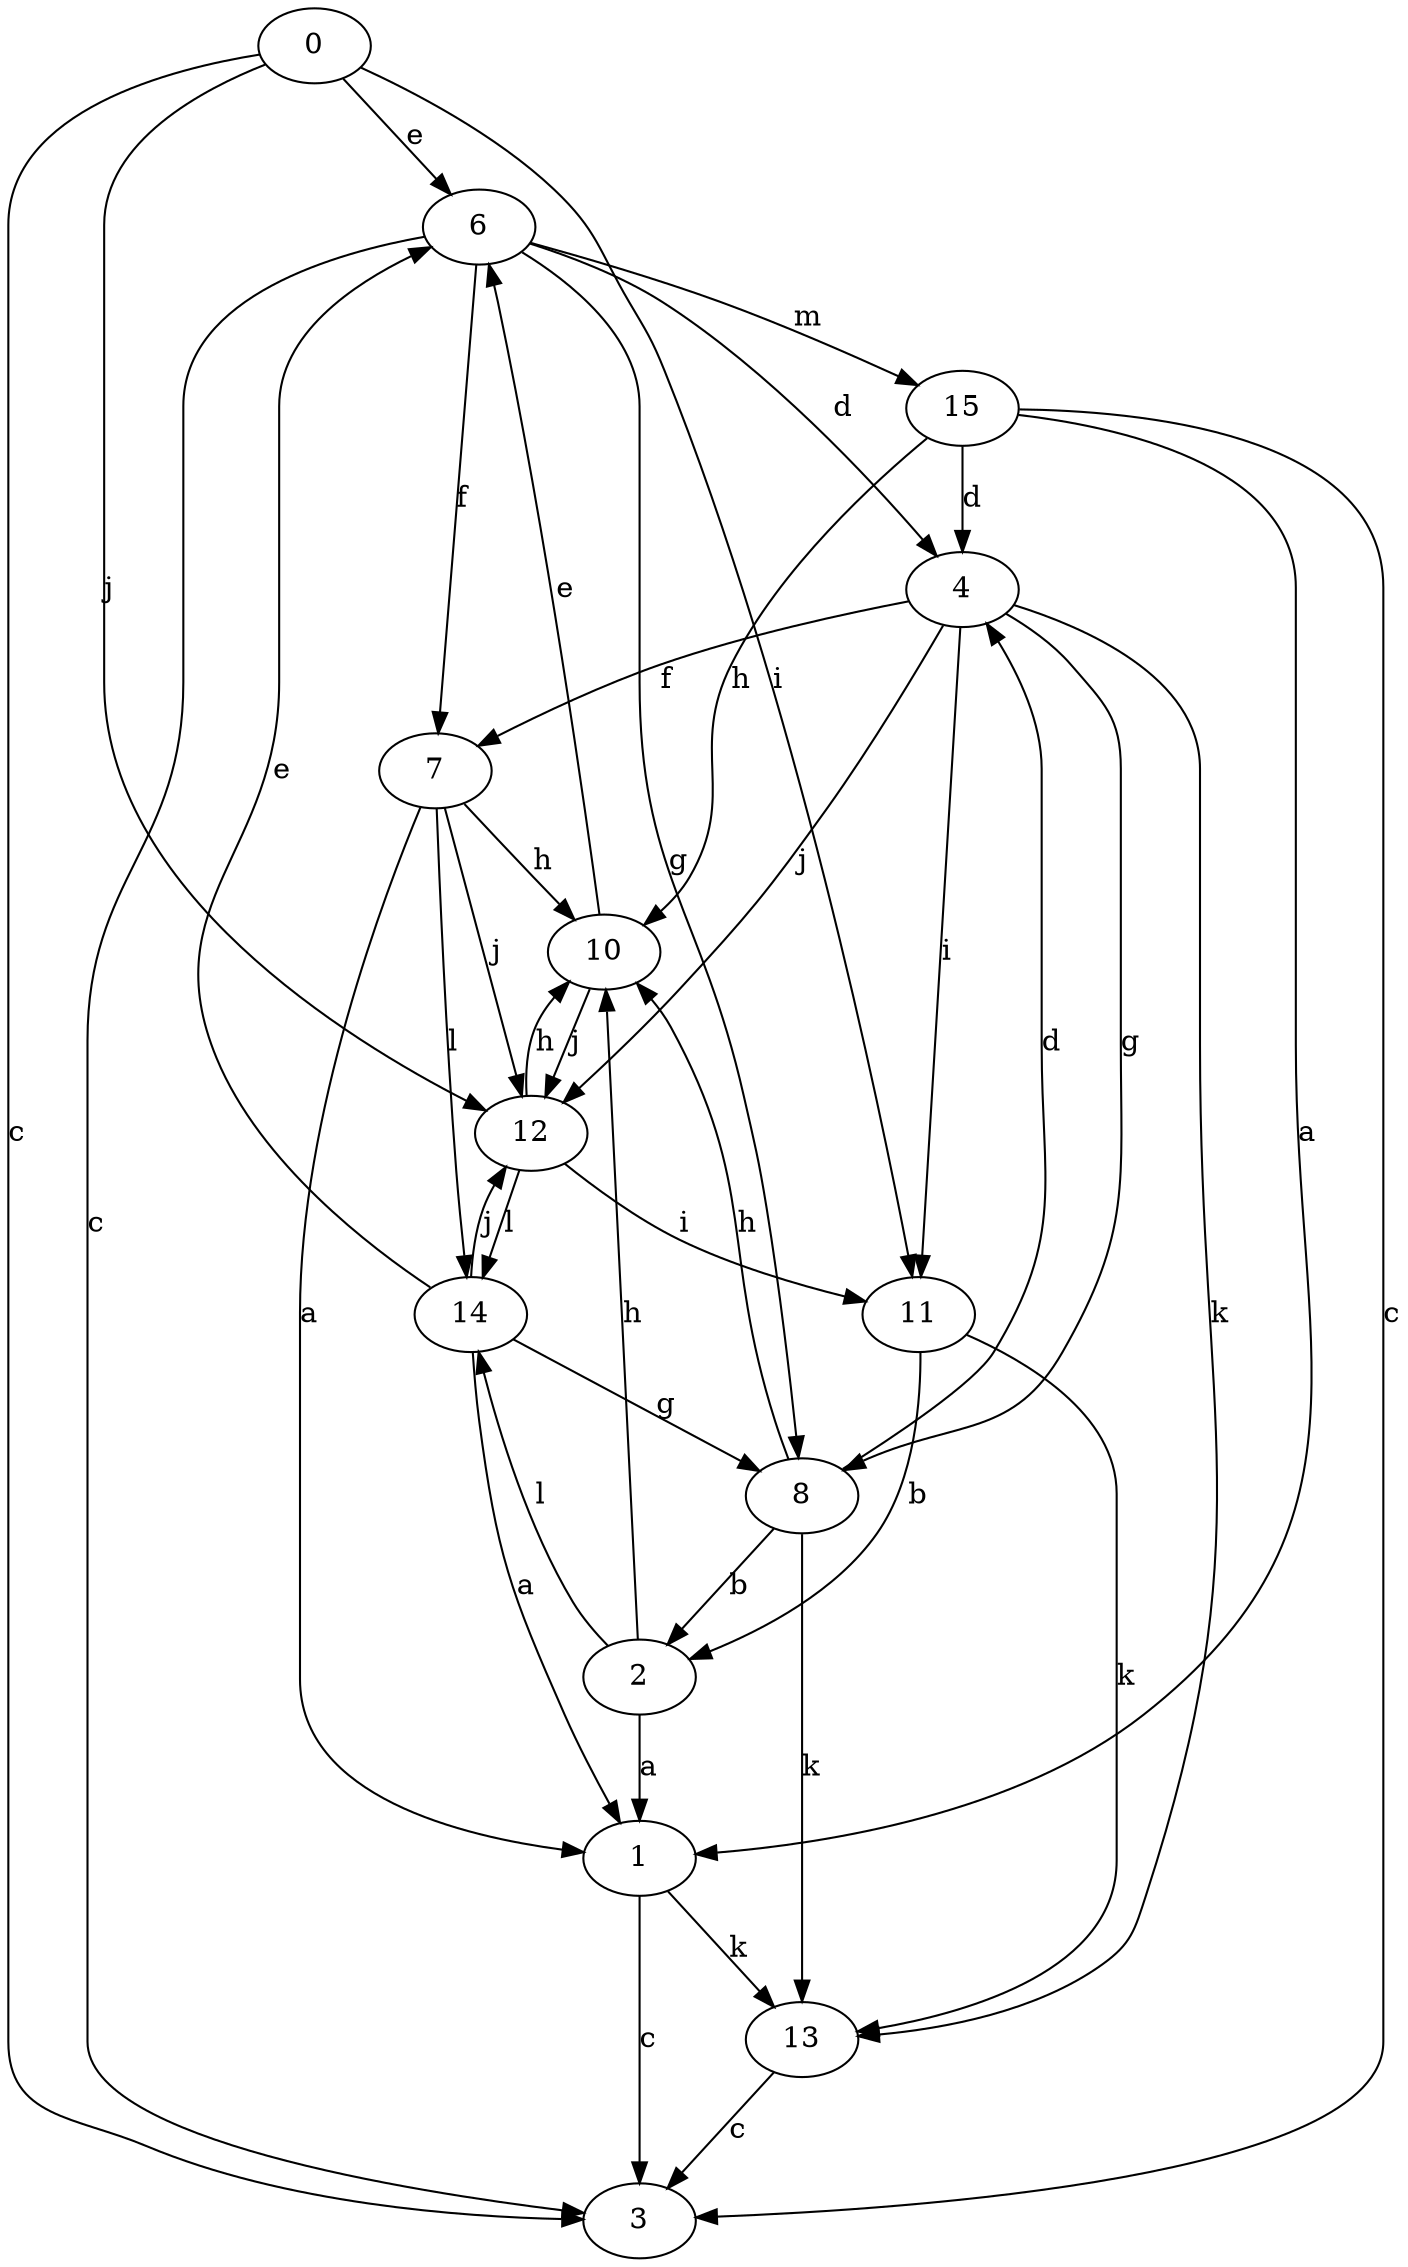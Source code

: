 strict digraph  {
0;
1;
2;
3;
4;
6;
7;
8;
10;
11;
12;
13;
14;
15;
0 -> 3  [label=c];
0 -> 6  [label=e];
0 -> 11  [label=i];
0 -> 12  [label=j];
1 -> 3  [label=c];
1 -> 13  [label=k];
2 -> 1  [label=a];
2 -> 10  [label=h];
2 -> 14  [label=l];
4 -> 7  [label=f];
4 -> 8  [label=g];
4 -> 11  [label=i];
4 -> 12  [label=j];
4 -> 13  [label=k];
6 -> 3  [label=c];
6 -> 4  [label=d];
6 -> 7  [label=f];
6 -> 8  [label=g];
6 -> 15  [label=m];
7 -> 1  [label=a];
7 -> 10  [label=h];
7 -> 12  [label=j];
7 -> 14  [label=l];
8 -> 2  [label=b];
8 -> 4  [label=d];
8 -> 10  [label=h];
8 -> 13  [label=k];
10 -> 6  [label=e];
10 -> 12  [label=j];
11 -> 2  [label=b];
11 -> 13  [label=k];
12 -> 10  [label=h];
12 -> 11  [label=i];
12 -> 14  [label=l];
13 -> 3  [label=c];
14 -> 1  [label=a];
14 -> 6  [label=e];
14 -> 8  [label=g];
14 -> 12  [label=j];
15 -> 1  [label=a];
15 -> 3  [label=c];
15 -> 4  [label=d];
15 -> 10  [label=h];
}
